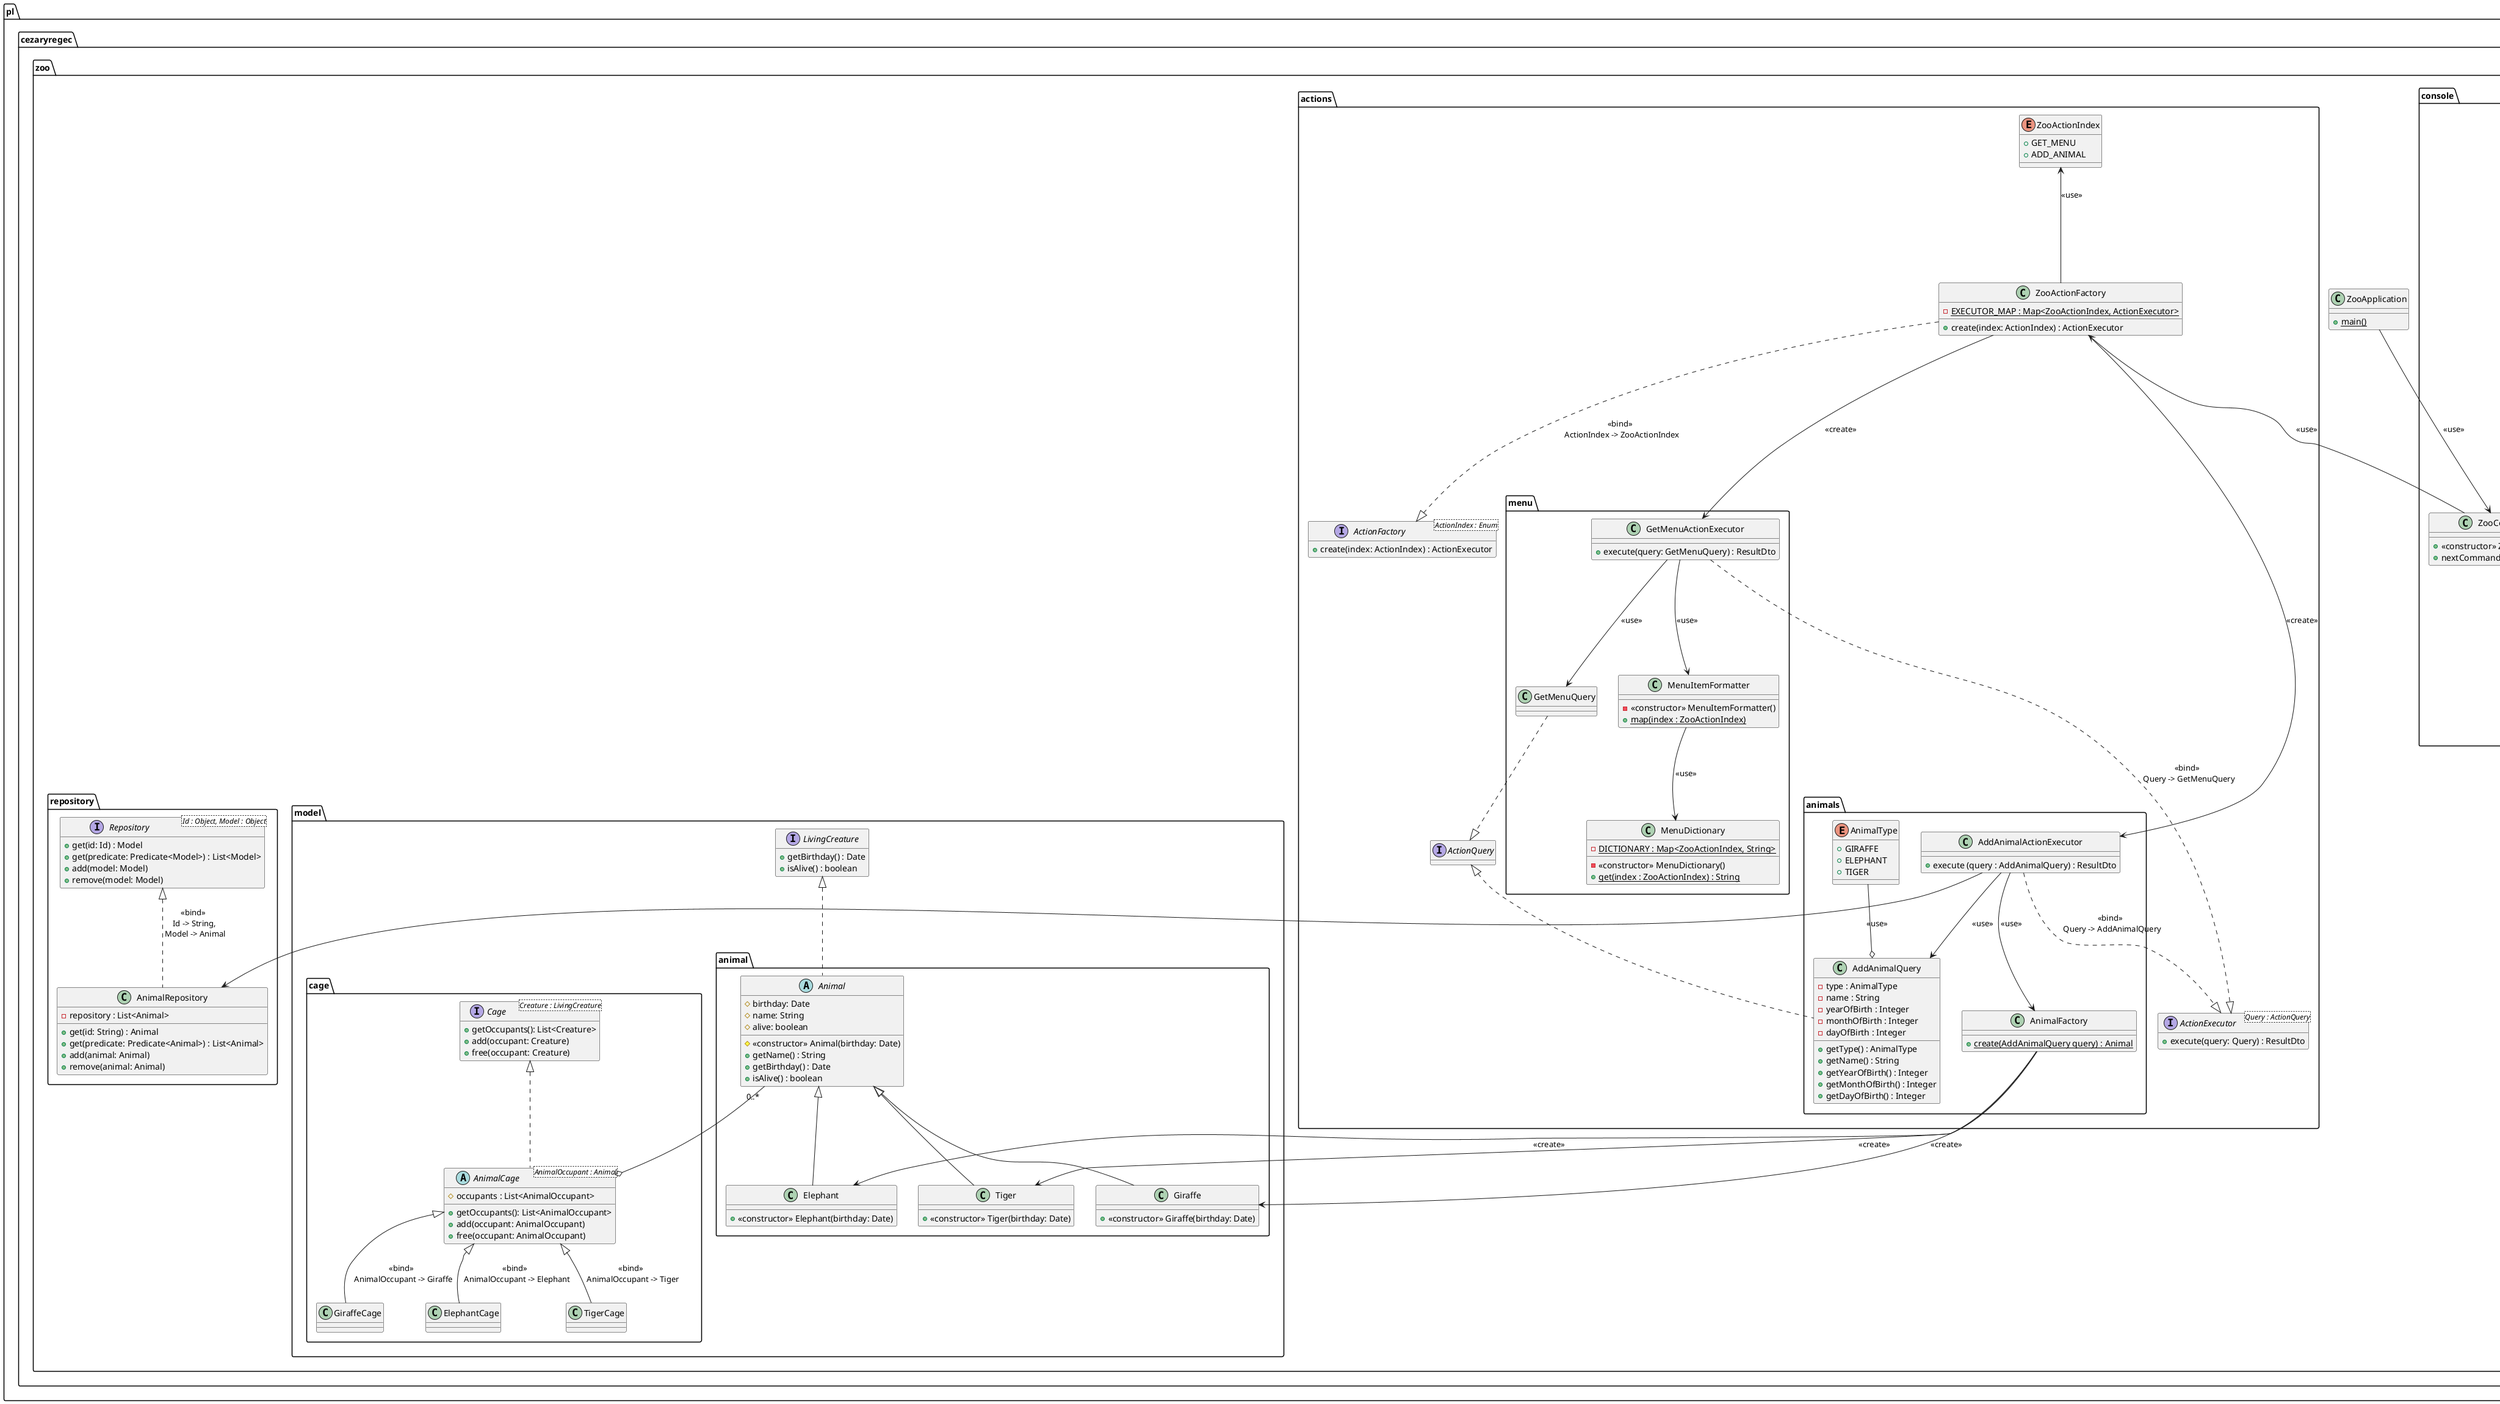 @startuml
interface java.io.Serializable

class pl.cezaryregec.zoo.ZooApplication {
    + {static} main()
}

class pl.cezaryregec.zoo.console.ZooConsoleAdapter {
    + <<constructor>> ZooConsoleAdapter()
    + nextCommand()
}

interface pl.cezaryregec.zoo.console.ConsoleAdapter<Actions : ActionFactory> {
    +nextCommand()
    +isRunning() : boolean
    +execute()
}

abstract class pl.cezaryregec.zoo.console.AbstractConsoleAdapter<Actions : ActionFactory> {
    - {static} DESERIALIZATION_CHAIN : List<Class<? extends DeserializationLink>>

    #actions : Actions
    -scanner : Scanner
    -isRunning : boolean

    # <<constructor>> AbstractConsoleAdapter(Actions actions)
    +{abstract} nextCommand()
    +isRunning() : boolean
    +execute()
    #<Type : Object> readInput(type : Class<Type>) : Type
    #format(result : ResultDto) : String
    #shutDown()
    -createOptionsForField(field: Field) : String
}

pl.cezaryregec.zoo.console.ConsoleAdapter <|.. pl.cezaryregec.zoo.console.AbstractConsoleAdapter

class pl.cezaryregec.zoo.utils.ReflectionUtils {
    -{static} IMPLEMENTATIONS : Map<Class, Object>
    -<<constructor>> ReflectionUtils()
    +{static} <Type : Object> bindInstance(type : Class<Type>, instanceClass : Class<? extends Type>)
    +{static} <Type : Object, Instance : Type> bindInstance(type : Class<Type>, instance: Instance)
    +{static} <Type : Object> getInstance(type : Class<Type>) : Type
    +{static} <Type : Object> createInstance(type : Class<Type>) : Type
    +{static} setField(field : Field, object : Object, value : Value)
}

class pl.cezaryregec.zoo.exception.ExitStateRequestException

pl.cezaryregec.zoo.exception.ExitStateRequestException <|-- java.lang.RuntimeException
pl.cezaryregec.zoo.console.AbstractConsoleAdapter --> pl.cezaryregec.zoo.exception.ExitStateRequestException : <<use>>

pl.cezaryregec.zoo.ZooApplication --> pl.cezaryregec.zoo.console.ZooConsoleAdapter : <<use>>
pl.cezaryregec.zoo.console.AbstractConsoleAdapter <|-- pl.cezaryregec.zoo.console.ZooConsoleAdapter : <<bind>> \n Actions -> ZooActionFactory

pl.cezaryregec.zoo.console.AbstractConsoleAdapter --> pl.cezaryregec.zoo.utils.ReflectionUtils : <<use>>

interface pl.cezaryregec.zoo.console.deserialization.DeserializationLink {
    +deserialize(String input, Class type) : Object
}

class pl.cezaryregec.zoo.console.deserialization.StringDeserializationLink {
    +deserialize(String input, Class type) : Object
}

class pl.cezaryregec.zoo.console.deserialization.IntegerDeserializationLink {
    +deserialize(String input, Class type) : Object
}

class pl.cezaryregec.zoo.console.deserialization.BooleanDeserializationLink {
    +deserialize(String input, Class type) : Object
}

class pl.cezaryregec.zoo.console.deserialization.EnumDeserializationLink {
    +deserialize(String input, Class type) : Object
}

pl.cezaryregec.zoo.console.deserialization.DeserializationLink <|.. pl.cezaryregec.zoo.console.deserialization.StringDeserializationLink
pl.cezaryregec.zoo.console.deserialization.DeserializationLink <|.. pl.cezaryregec.zoo.console.deserialization.IntegerDeserializationLink
pl.cezaryregec.zoo.console.deserialization.DeserializationLink <|.. pl.cezaryregec.zoo.console.deserialization.BooleanDeserializationLink
pl.cezaryregec.zoo.console.deserialization.DeserializationLink <|.. pl.cezaryregec.zoo.console.deserialization.EnumDeserializationLink
pl.cezaryregec.zoo.console.AbstractConsoleAdapter --> pl.cezaryregec.zoo.console.deserialization.DeserializationLink  : <<use>>

interface pl.cezaryregec.zoo.actions.ActionFactory<ActionIndex : Enum> {
    +create(index: ActionIndex) : ActionExecutor
}

class pl.cezaryregec.zoo.actions.ZooActionFactory {
    -{static} EXECUTOR_MAP : Map<ZooActionIndex, ActionExecutor>
    +create(index: ActionIndex) : ActionExecutor
}

pl.cezaryregec.zoo.actions.ZooActionFactory ..|> pl.cezaryregec.zoo.actions.ActionFactory : <<bind>> \n ActionIndex -> ZooActionIndex
pl.cezaryregec.zoo.actions.ZooActionFactory <-- pl.cezaryregec.zoo.console.ZooConsoleAdapter : <<use>>

enum pl.cezaryregec.zoo.actions.ZooActionIndex {
    +GET_MENU
    +ADD_ANIMAL
}

pl.cezaryregec.zoo.actions.ZooActionIndex <-- pl.cezaryregec.zoo.actions.ZooActionFactory : <<use>>

class pl.cezaryregec.zoo.dto.result.ResultDto<Result : Serializable> {
    -result : Result
    +toString() : String
    +{static} <Type : Serializable> of(result: Type) : ResultDto<Type>
    +{static} <Type : Serializable> of(result: List<Type>) : ResultDto<Type>
}

class pl.cezaryregec.zoo.dto.result.ListResultDto<Result : Serializable> {
    -result : List<Result>
    +toString() : String
}

pl.cezaryregec.zoo.dto.result.ResultDto ..|> java.io.Serializable
pl.cezaryregec.zoo.dto.result.ResultDto <|-- pl.cezaryregec.zoo.dto.result.ListResultDto

interface pl.cezaryregec.zoo.actions.ActionExecutor<Query : ActionQuery> {
    +execute(query: Query) : ResultDto
}

interface pl.cezaryregec.zoo.actions.ActionQuery

class pl.cezaryregec.zoo.actions.menu.GetMenuQuery

pl.cezaryregec.zoo.actions.menu.GetMenuQuery ..|> pl.cezaryregec.zoo.actions.ActionQuery
pl.cezaryregec.zoo.console.AbstractConsoleAdapter --> pl.cezaryregec.zoo.dto.result.ResultDto : <<use>>

class pl.cezaryregec.zoo.actions.menu.GetMenuActionExecutor {
    +execute(query: GetMenuQuery) : ResultDto
}

class pl.cezaryregec.zoo.actions.menu.MenuDictionary {
    - {static} DICTIONARY : Map<ZooActionIndex, String>

    -<<constructor>> MenuDictionary()
    + {static} get(index : ZooActionIndex) : String
}

class pl.cezaryregec.zoo.actions.menu.MenuItemFormatter {
    -<<constructor>> MenuItemFormatter()
    + {static} map(index : ZooActionIndex)
}

pl.cezaryregec.zoo.actions.menu.GetMenuActionExecutor --> pl.cezaryregec.zoo.actions.menu.MenuItemFormatter : <<use>>
pl.cezaryregec.zoo.actions.menu.MenuItemFormatter --> pl.cezaryregec.zoo.actions.menu.MenuDictionary : <<use>>

pl.cezaryregec.zoo.actions.menu.GetMenuActionExecutor --> pl.cezaryregec.zoo.actions.menu.GetMenuQuery : <<use>>
pl.cezaryregec.zoo.actions.menu.GetMenuActionExecutor ..|> pl.cezaryregec.zoo.actions.ActionExecutor : <<bind>> \n Query -> GetMenuQuery
pl.cezaryregec.zoo.actions.ZooActionFactory --> pl.cezaryregec.zoo.actions.menu.GetMenuActionExecutor : <<create>>

class pl.cezaryregec.zoo.actions.animals.AddAnimalQuery {
    -type : AnimalType
    -name : String
    -yearOfBirth : Integer
    -monthOfBirth : Integer
    -dayOfBirth : Integer

    +getType() : AnimalType
    +getName() : String
    +getYearOfBirth() : Integer
    +getMonthOfBirth() : Integer
    +getDayOfBirth() : Integer
}

pl.cezaryregec.zoo.actions.ActionQuery <|.. pl.cezaryregec.zoo.actions.animals.AddAnimalQuery

enum pl.cezaryregec.zoo.actions.animals.AnimalType {
    +GIRAFFE
    +ELEPHANT
    +TIGER
}

pl.cezaryregec.zoo.actions.animals.AnimalType --o pl.cezaryregec.zoo.actions.animals.AddAnimalQuery

class pl.cezaryregec.zoo.actions.animals.AddAnimalActionExecutor {
    +execute (query : AddAnimalQuery) : ResultDto
}

pl.cezaryregec.zoo.actions.animals.AddAnimalActionExecutor --> pl.cezaryregec.zoo.actions.animals.AddAnimalQuery : <<use>>

class pl.cezaryregec.zoo.actions.animals.AnimalFactory {
    + {static} create(AddAnimalQuery query) : Animal
}

pl.cezaryregec.zoo.actions.animals.AddAnimalActionExecutor --> pl.cezaryregec.zoo.actions.animals.AnimalFactory : <<use>>

pl.cezaryregec.zoo.actions.animals.AnimalFactory --> pl.cezaryregec.zoo.model.animal.Giraffe : <<create>>
pl.cezaryregec.zoo.actions.animals.AnimalFactory --> pl.cezaryregec.zoo.model.animal.Elephant : <<create>>
pl.cezaryregec.zoo.actions.animals.AnimalFactory --> pl.cezaryregec.zoo.model.animal.Tiger : <<create>>

pl.cezaryregec.zoo.actions.ZooActionFactory --> pl.cezaryregec.zoo.actions.animals.AddAnimalActionExecutor : <<create>>
pl.cezaryregec.zoo.actions.animals.AddAnimalActionExecutor ..|> pl.cezaryregec.zoo.actions.ActionExecutor : <<bind>> \n Query -> AddAnimalQuery
pl.cezaryregec.zoo.actions.animals.AddAnimalActionExecutor --> pl.cezaryregec.zoo.repository.AnimalRepository : <<use>>

interface pl.cezaryregec.zoo.model.LivingCreature {
    +getBirthday() : Date
    +isAlive() : boolean
}

abstract class pl.cezaryregec.zoo.model.animal.Animal {
    #birthday: Date
    #name: String
    #alive: boolean

    #<<constructor>> Animal(birthday: Date)
    +getName() : String
    +getBirthday() : Date
    +isAlive() : boolean
}

pl.cezaryregec.zoo.model.LivingCreature <|.. pl.cezaryregec.zoo.model.animal.Animal

class pl.cezaryregec.zoo.model.animal.Giraffe {
    +<<constructor>> Giraffe(birthday: Date)
}

class pl.cezaryregec.zoo.model.animal.Elephant {
    +<<constructor>> Elephant(birthday: Date)
}

class pl.cezaryregec.zoo.model.animal.Tiger {
    +<<constructor>> Tiger(birthday: Date)
}

pl.cezaryregec.zoo.model.animal.Animal <|-- pl.cezaryregec.zoo.model.animal.Giraffe
pl.cezaryregec.zoo.model.animal.Animal <|-- pl.cezaryregec.zoo.model.animal.Elephant
pl.cezaryregec.zoo.model.animal.Animal <|-- pl.cezaryregec.zoo.model.animal.Tiger

interface pl.cezaryregec.zoo.model.cage.Cage<Creature : LivingCreature> {
    +getOccupants(): List<Creature>
    +add(occupant: Creature)
    +free(occupant: Creature)
}

abstract class pl.cezaryregec.zoo.model.cage.AnimalCage<AnimalOccupant : Animal> {
    #occupants : List<AnimalOccupant>

    +getOccupants(): List<AnimalOccupant>
    +add(occupant: AnimalOccupant)
    +free(occupant: AnimalOccupant)
}

pl.cezaryregec.zoo.model.cage.Cage <|.. pl.cezaryregec.zoo.model.cage.AnimalCage

pl.cezaryregec.zoo.model.animal.Animal "0..*" --o pl.cezaryregec.zoo.model.cage.AnimalCage

class pl.cezaryregec.zoo.model.cage.GiraffeCage
class pl.cezaryregec.zoo.model.cage.ElephantCage
class pl.cezaryregec.zoo.model.cage.TigerCage

pl.cezaryregec.zoo.model.cage.AnimalCage <|-- pl.cezaryregec.zoo.model.cage.GiraffeCage : <<bind>> \n AnimalOccupant -> Giraffe
pl.cezaryregec.zoo.model.cage.AnimalCage <|-- pl.cezaryregec.zoo.model.cage.ElephantCage : <<bind>> \n AnimalOccupant -> Elephant
pl.cezaryregec.zoo.model.cage.AnimalCage <|-- pl.cezaryregec.zoo.model.cage.TigerCage : <<bind>> \n AnimalOccupant -> Tiger

interface pl.cezaryregec.zoo.repository.Repository<Id : Object, Model : Object> {
    +get(id: Id) : Model
    +get(predicate: Predicate<Model>) : List<Model>
    +add(model: Model)
    +remove(model: Model)
}

class pl.cezaryregec.zoo.repository.AnimalRepository {
    -repository : List<Animal>
    +get(id: String) : Animal
    +get(predicate: Predicate<Animal>) : List<Animal>
    +add(animal: Animal)
    +remove(animal: Animal)
}

pl.cezaryregec.zoo.repository.Repository <|.. pl.cezaryregec.zoo.repository.AnimalRepository : <<bind>> \n Id -> String, \n Model -> Animal

hide interface fields
@enduml